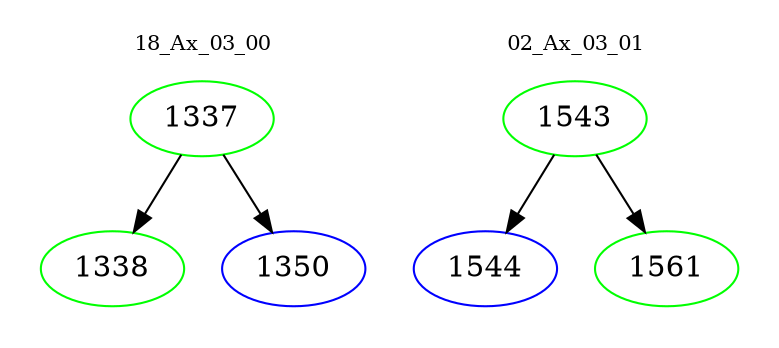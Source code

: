digraph{
subgraph cluster_0 {
color = white
label = "18_Ax_03_00";
fontsize=10;
T0_1337 [label="1337", color="green"]
T0_1337 -> T0_1338 [color="black"]
T0_1338 [label="1338", color="green"]
T0_1337 -> T0_1350 [color="black"]
T0_1350 [label="1350", color="blue"]
}
subgraph cluster_1 {
color = white
label = "02_Ax_03_01";
fontsize=10;
T1_1543 [label="1543", color="green"]
T1_1543 -> T1_1544 [color="black"]
T1_1544 [label="1544", color="blue"]
T1_1543 -> T1_1561 [color="black"]
T1_1561 [label="1561", color="green"]
}
}
